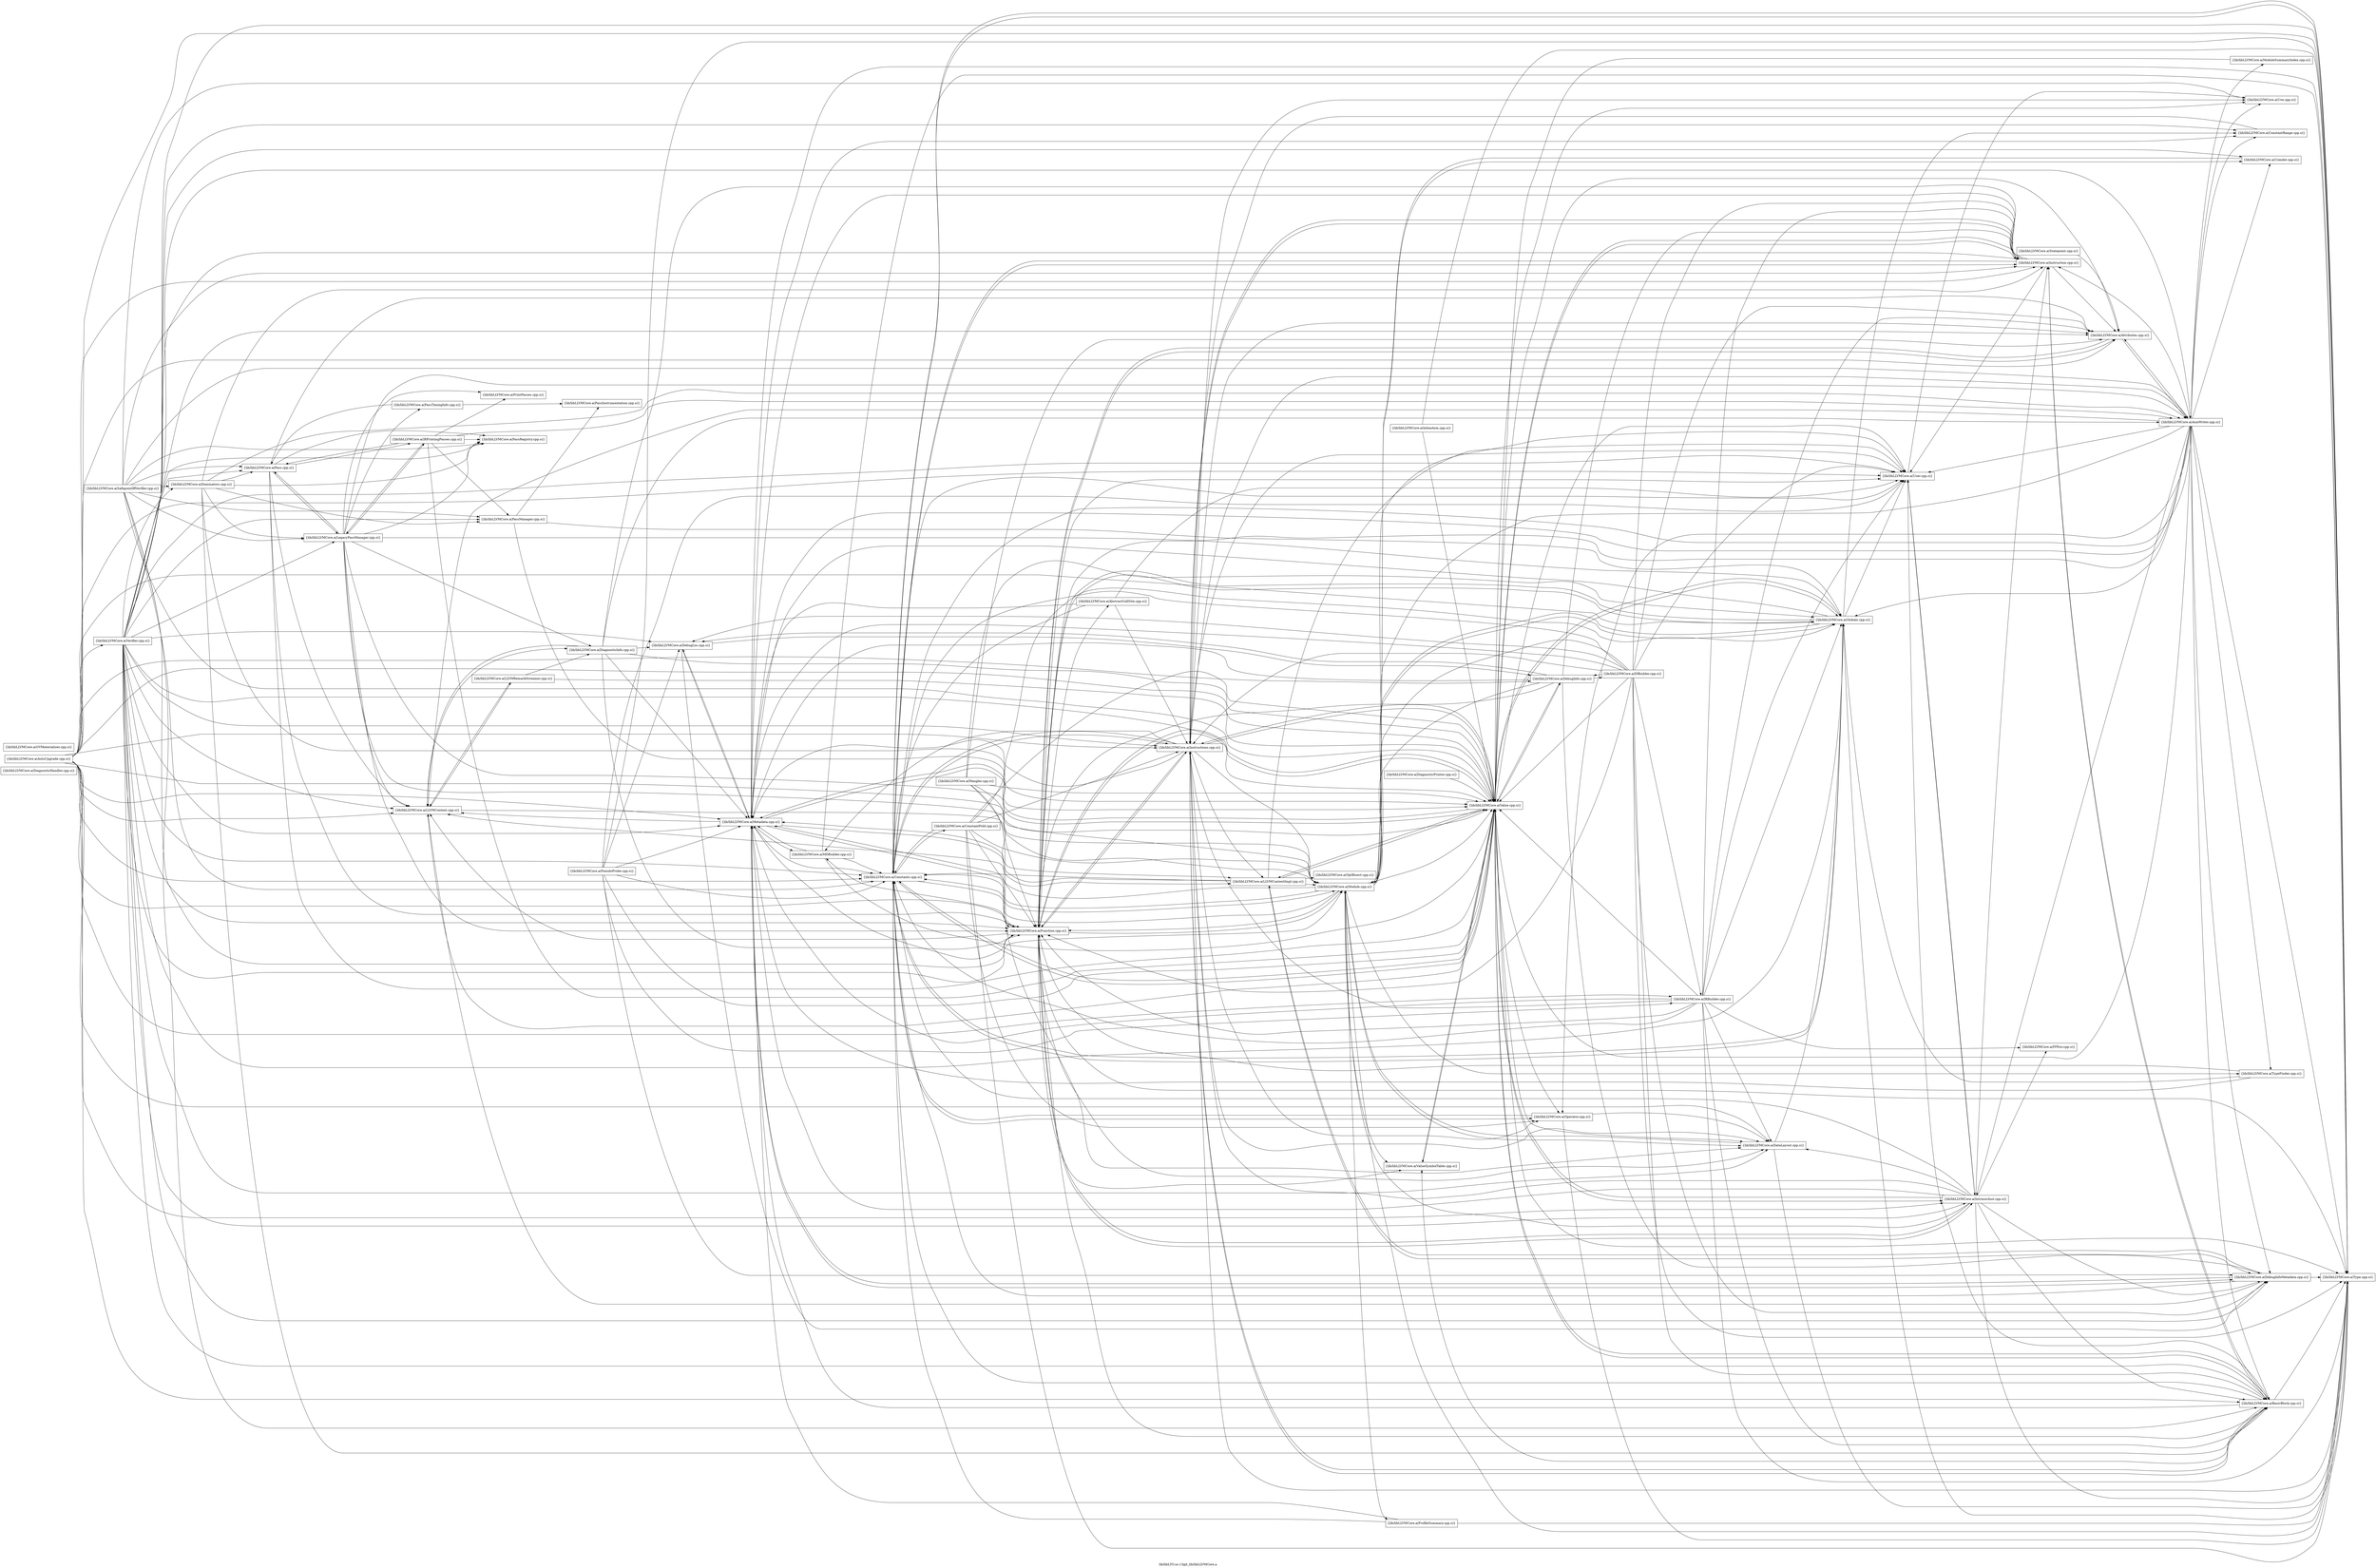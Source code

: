 digraph "lib/libLTO.so.13git_lib/libLLVMCore.a" {
	label="lib/libLTO.so.13git_lib/libLLVMCore.a";
	rankdir=LR;

	Node0x560791eb9638 [shape=record,shape=box,group=0,label="{lib/libLLVMCore.a(DiagnosticHandler.cpp.o)}"];
	Node0x560791ea1c18 [shape=record,shape=box,group=0,label="{lib/libLLVMCore.a(LLVMContext.cpp.o)}"];
	Node0x560791ea1c18 -> Node0x560791eaa098;
	Node0x560791ea1c18 -> Node0x560791ea0a98;
	Node0x560791ea1c18 -> Node0x560791ea1128;
	Node0x560791ea2a78 [shape=record,shape=box,group=0,label="{lib/libLLVMCore.a(Module.cpp.o)}"];
	Node0x560791ea2a78 -> Node0x560791eb56c8;
	Node0x560791ea2a78 -> Node0x560791ebb4d8;
	Node0x560791ea2a78 -> Node0x560791ebc298;
	Node0x560791ea2a78 -> Node0x560791eadb58;
	Node0x560791ea2a78 -> Node0x560791eac668;
	Node0x560791ea2a78 -> Node0x560791ea1c18;
	Node0x560791ea2a78 -> Node0x560791ea3bf8;
	Node0x560791ea2a78 -> Node0x560791e974e8;
	Node0x560791ea2a78 -> Node0x560791e97d58;
	Node0x560791ea2a78 -> Node0x560791eae008;
	Node0x560791ea2a78 -> Node0x560791eaa7c8;
	Node0x560791ea2a78 -> Node0x560791eaafe8;
	Node0x560791ea2a78 -> Node0x560791eaae58;
	Node0x560791ea0908 [shape=record,shape=box,group=0,label="{lib/libLLVMCore.a(LegacyPassManager.cpp.o)}"];
	Node0x560791ea0908 -> Node0x560791e9b6d8;
	Node0x560791ea0908 -> Node0x560791eaa098;
	Node0x560791ea0908 -> Node0x560791eadb58;
	Node0x560791ea0908 -> Node0x560791eac668;
	Node0x560791ea0908 -> Node0x560791ea1c18;
	Node0x560791ea0908 -> Node0x560791e9f828;
	Node0x560791ea0908 -> Node0x560791ea2a78;
	Node0x560791ea0908 -> Node0x560791e986b8;
	Node0x560791ea0908 -> Node0x560791e99b08;
	Node0x560791ea0908 -> Node0x560791e965e8;
	Node0x560791ea0908 -> Node0x560791e958c8;
	Node0x560791ea0908 -> Node0x560791eaafe8;
	Node0x560791e986b8 [shape=record,shape=box,group=0,label="{lib/libLLVMCore.a(Pass.cpp.o)}"];
	Node0x560791e986b8 -> Node0x560791e9af58;
	Node0x560791e986b8 -> Node0x560791eadb58;
	Node0x560791e986b8 -> Node0x560791ea1c18;
	Node0x560791e986b8 -> Node0x560791ea0908;
	Node0x560791e986b8 -> Node0x560791e9f828;
	Node0x560791e986b8 -> Node0x560791e99b08;
	Node0x560791e986b8 -> Node0x560791eaafe8;
	Node0x560791eaafe8 [shape=record,shape=box,group=0,label="{lib/libLLVMCore.a(Value.cpp.o)}"];
	Node0x560791eaafe8 -> Node0x560791e9af58;
	Node0x560791eaafe8 -> Node0x560791eb53a8;
	Node0x560791eaafe8 -> Node0x560791ebb4d8;
	Node0x560791eaafe8 -> Node0x560791ebc298;
	Node0x560791eaafe8 -> Node0x560791ebcf68;
	Node0x560791eaafe8 -> Node0x560791eadb58;
	Node0x560791eaafe8 -> Node0x560791eac668;
	Node0x560791eaafe8 -> Node0x560791ea8338;
	Node0x560791eaafe8 -> Node0x560791ea6f88;
	Node0x560791eaafe8 -> Node0x560791ea7758;
	Node0x560791eaafe8 -> Node0x560791ea1c18;
	Node0x560791eaafe8 -> Node0x560791ea0a98;
	Node0x560791eaafe8 -> Node0x560791ea3bf8;
	Node0x560791eaafe8 -> Node0x560791e98c08;
	Node0x560791eaafe8 -> Node0x560791e97d58;
	Node0x560791eaafe8 -> Node0x560791ea96e8;
	Node0x560791eaafe8 -> Node0x560791eaa7c8;
	Node0x560791eaafe8 -> Node0x560791eaae58;
	Node0x560791e9af58 [shape=record,shape=box,group=0,label="{lib/libLLVMCore.a(Attributes.cpp.o)}"];
	Node0x560791e9af58 -> Node0x560791e9b6d8;
	Node0x560791e9af58 -> Node0x560791eadb58;
	Node0x560791ebb4d8 [shape=record,shape=box,group=0,label="{lib/libLLVMCore.a(Constants.cpp.o)}"];
	Node0x560791ebb4d8 -> Node0x560791ebc248;
	Node0x560791ebb4d8 -> Node0x560791eadb58;
	Node0x560791ebb4d8 -> Node0x560791eac668;
	Node0x560791ebb4d8 -> Node0x560791ea8338;
	Node0x560791ebb4d8 -> Node0x560791ea6f88;
	Node0x560791ebb4d8 -> Node0x560791e98c08;
	Node0x560791ebb4d8 -> Node0x560791e97d58;
	Node0x560791ebb4d8 -> Node0x560791eaa7c8;
	Node0x560791ebb4d8 -> Node0x560791eaafe8;
	Node0x560791ea4378 [shape=record,shape=box,group=0,label="{lib/libLLVMCore.a(Mangler.cpp.o)}"];
	Node0x560791ea4378 -> Node0x560791e9af58;
	Node0x560791ea4378 -> Node0x560791ebc298;
	Node0x560791ea4378 -> Node0x560791eadb58;
	Node0x560791ea4378 -> Node0x560791eac668;
	Node0x560791ea4378 -> Node0x560791ea2a78;
	Node0x560791ea4378 -> Node0x560791eaafe8;
	Node0x560791ea3bf8 [shape=record,shape=box,group=0,label="{lib/libLLVMCore.a(Metadata.cpp.o)}"];
	Node0x560791ea3bf8 -> Node0x560791ebb2a8;
	Node0x560791ea3bf8 -> Node0x560791ebb4d8;
	Node0x560791ea3bf8 -> Node0x560791eb8f08;
	Node0x560791ea3bf8 -> Node0x560791eb9368;
	Node0x560791ea3bf8 -> Node0x560791ea1c18;
	Node0x560791ea3bf8 -> Node0x560791ea0a98;
	Node0x560791ea3bf8 -> Node0x560791ea3ec8;
	Node0x560791ea3bf8 -> Node0x560791ea2a78;
	Node0x560791ea3bf8 -> Node0x560791e97d58;
	Node0x560791ea3bf8 -> Node0x560791eaafe8;
	Node0x560791ebc298 [shape=record,shape=box,group=0,label="{lib/libLLVMCore.a(DataLayout.cpp.o)}"];
	Node0x560791ebc298 -> Node0x560791eac668;
	Node0x560791ebc298 -> Node0x560791ea2a78;
	Node0x560791ebc298 -> Node0x560791e97d58;
	Node0x560791eaa098 [shape=record,shape=box,group=0,label="{lib/libLLVMCore.a(DiagnosticInfo.cpp.o)}"];
	Node0x560791eaa098 -> Node0x560791e9b6d8;
	Node0x560791eaa098 -> Node0x560791eb9368;
	Node0x560791eaa098 -> Node0x560791eadb58;
	Node0x560791eaa098 -> Node0x560791ea8338;
	Node0x560791eaa098 -> Node0x560791ea1c18;
	Node0x560791eaa098 -> Node0x560791ea3bf8;
	Node0x560791eaa098 -> Node0x560791eaafe8;
	Node0x560791eadb58 [shape=record,shape=box,group=0,label="{lib/libLLVMCore.a(Function.cpp.o)}"];
	Node0x560791eadb58 -> Node0x560791e9af58;
	Node0x560791eadb58 -> Node0x560791eb53a8;
	Node0x560791eadb58 -> Node0x560791ebb4d8;
	Node0x560791eadb58 -> Node0x560791ebc298;
	Node0x560791eadb58 -> Node0x560791ead568;
	Node0x560791eadb58 -> Node0x560791eac668;
	Node0x560791eadb58 -> Node0x560791ea6f88;
	Node0x560791eadb58 -> Node0x560791ea7758;
	Node0x560791eadb58 -> Node0x560791ea1c18;
	Node0x560791eadb58 -> Node0x560791ea3ec8;
	Node0x560791eadb58 -> Node0x560791ea3bf8;
	Node0x560791eadb58 -> Node0x560791ea2a78;
	Node0x560791eadb58 -> Node0x560791e97d58;
	Node0x560791eadb58 -> Node0x560791eaa7c8;
	Node0x560791eadb58 -> Node0x560791eaafe8;
	Node0x560791eadb58 -> Node0x560791eaae58;
	Node0x560791eac668 [shape=record,shape=box,group=0,label="{lib/libLLVMCore.a(Globals.cpp.o)}"];
	Node0x560791eac668 -> Node0x560791ebb2a8;
	Node0x560791eac668 -> Node0x560791ebb4d8;
	Node0x560791eac668 -> Node0x560791eadb58;
	Node0x560791eac668 -> Node0x560791ea3bf8;
	Node0x560791eac668 -> Node0x560791ea2a78;
	Node0x560791eac668 -> Node0x560791e97d58;
	Node0x560791eac668 -> Node0x560791eaa7c8;
	Node0x560791eac668 -> Node0x560791eaafe8;
	Node0x560791eabf38 [shape=record,shape=box,group=0,label="{lib/libLLVMCore.a(IRBuilder.cpp.o)}"];
	Node0x560791eabf38 -> Node0x560791e9af58;
	Node0x560791eabf38 -> Node0x560791eb53a8;
	Node0x560791eabf38 -> Node0x560791ebb4d8;
	Node0x560791eabf38 -> Node0x560791ebc298;
	Node0x560791eabf38 -> Node0x560791eadb58;
	Node0x560791eabf38 -> Node0x560791eac668;
	Node0x560791eabf38 -> Node0x560791ea7438;
	Node0x560791eabf38 -> Node0x560791ea8338;
	Node0x560791eabf38 -> Node0x560791ea6f88;
	Node0x560791eabf38 -> Node0x560791ea3bf8;
	Node0x560791eabf38 -> Node0x560791e97d58;
	Node0x560791eabf38 -> Node0x560791eaa7c8;
	Node0x560791eabf38 -> Node0x560791eaafe8;
	Node0x560791ea7bb8 [shape=record,shape=box,group=0,label="{lib/libLLVMCore.a(InlineAsm.cpp.o)}"];
	Node0x560791ea7bb8 -> Node0x560791e97d58;
	Node0x560791ea7bb8 -> Node0x560791eaafe8;
	Node0x560791ea8338 [shape=record,shape=box,group=0,label="{lib/libLLVMCore.a(Instruction.cpp.o)}"];
	Node0x560791ea8338 -> Node0x560791e9af58;
	Node0x560791ea8338 -> Node0x560791eb53a8;
	Node0x560791ea8338 -> Node0x560791ebb4d8;
	Node0x560791ea8338 -> Node0x560791ea6f88;
	Node0x560791ea8338 -> Node0x560791ea3bf8;
	Node0x560791ea8338 -> Node0x560791eaa7c8;
	Node0x560791ea8338 -> Node0x560791eaafe8;
	Node0x560791ea6f88 [shape=record,shape=box,group=0,label="{lib/libLLVMCore.a(Instructions.cpp.o)}"];
	Node0x560791ea6f88 -> Node0x560791e9af58;
	Node0x560791ea6f88 -> Node0x560791eb53a8;
	Node0x560791ea6f88 -> Node0x560791ebb4d8;
	Node0x560791ea6f88 -> Node0x560791ebc298;
	Node0x560791ea6f88 -> Node0x560791eadb58;
	Node0x560791ea6f88 -> Node0x560791ea8338;
	Node0x560791ea6f88 -> Node0x560791ea0a98;
	Node0x560791ea6f88 -> Node0x560791ea3ec8;
	Node0x560791ea6f88 -> Node0x560791ea3bf8;
	Node0x560791ea6f88 -> Node0x560791ea2a78;
	Node0x560791ea6f88 -> Node0x560791e98c08;
	Node0x560791ea6f88 -> Node0x560791e97d58;
	Node0x560791ea6f88 -> Node0x560791ea96e8;
	Node0x560791ea6f88 -> Node0x560791eaa7c8;
	Node0x560791ea6f88 -> Node0x560791eaafe8;
	Node0x560791e97d58 [shape=record,shape=box,group=0,label="{lib/libLLVMCore.a(Type.cpp.o)}"];
	Node0x560791e97d58 -> Node0x560791ebb4d8;
	Node0x560791eaa7c8 [shape=record,shape=box,group=0,label="{lib/libLLVMCore.a(User.cpp.o)}"];
	Node0x560791eaa7c8 -> Node0x560791ea7758;
	Node0x560791eaa7c8 -> Node0x560791ea96e8;
	Node0x560791eb53a8 [shape=record,shape=box,group=0,label="{lib/libLLVMCore.a(BasicBlock.cpp.o)}"];
	Node0x560791eb53a8 -> Node0x560791ebb4d8;
	Node0x560791eb53a8 -> Node0x560791ea8338;
	Node0x560791eb53a8 -> Node0x560791ea6f88;
	Node0x560791eb53a8 -> Node0x560791ea3bf8;
	Node0x560791eb53a8 -> Node0x560791e97d58;
	Node0x560791eb53a8 -> Node0x560791eaa7c8;
	Node0x560791eb53a8 -> Node0x560791eaafe8;
	Node0x560791eb53a8 -> Node0x560791eaae58;
	Node0x560791ea7758 [shape=record,shape=box,group=0,label="{lib/libLLVMCore.a(IntrinsicInst.cpp.o)}"];
	Node0x560791ea7758 -> Node0x560791eb53a8;
	Node0x560791ea7758 -> Node0x560791ebb4d8;
	Node0x560791ea7758 -> Node0x560791ebc298;
	Node0x560791ea7758 -> Node0x560791eb8f08;
	Node0x560791ea7758 -> Node0x560791eadb58;
	Node0x560791ea7758 -> Node0x560791ea7438;
	Node0x560791ea7758 -> Node0x560791ea8338;
	Node0x560791ea7758 -> Node0x560791ea6f88;
	Node0x560791ea7758 -> Node0x560791ea3bf8;
	Node0x560791ea7758 -> Node0x560791ea2a78;
	Node0x560791ea7758 -> Node0x560791e97d58;
	Node0x560791ea7758 -> Node0x560791eaa7c8;
	Node0x560791ea7758 -> Node0x560791eaafe8;
	Node0x560791e98c08 [shape=record,shape=box,group=0,label="{lib/libLLVMCore.a(Operator.cpp.o)}"];
	Node0x560791e98c08 -> Node0x560791ebb4d8;
	Node0x560791e98c08 -> Node0x560791ebc298;
	Node0x560791e98c08 -> Node0x560791e97d58;
	Node0x560791eb8f08 [shape=record,shape=box,group=0,label="{lib/libLLVMCore.a(DebugInfoMetadata.cpp.o)}"];
	Node0x560791eb8f08 -> Node0x560791ebb4d8;
	Node0x560791eb8f08 -> Node0x560791ea1c18;
	Node0x560791eb8f08 -> Node0x560791ea0a98;
	Node0x560791eb8f08 -> Node0x560791ea3bf8;
	Node0x560791eb8f08 -> Node0x560791e97d58;
	Node0x560791ebb2a8 [shape=record,shape=box,group=0,label="{lib/libLLVMCore.a(ConstantRange.cpp.o)}"];
	Node0x560791ebb2a8 -> Node0x560791ea6f88;
	Node0x560791e99b08 [shape=record,shape=box,group=0,label="{lib/libLLVMCore.a(PassRegistry.cpp.o)}"];
	Node0x560791eb9368 [shape=record,shape=box,group=0,label="{lib/libLLVMCore.a(DebugLoc.cpp.o)}"];
	Node0x560791eb9368 -> Node0x560791ebcf68;
	Node0x560791eb9368 -> Node0x560791eb8f08;
	Node0x560791eb9368 -> Node0x560791ea3bf8;
	Node0x560791eae2d8 [shape=record,shape=box,group=0,label="{lib/libLLVMCore.a(Dominators.cpp.o)}"];
	Node0x560791eae2d8 -> Node0x560791e9b6d8;
	Node0x560791eae2d8 -> Node0x560791eb53a8;
	Node0x560791eae2d8 -> Node0x560791ea8338;
	Node0x560791eae2d8 -> Node0x560791ea0908;
	Node0x560791eae2d8 -> Node0x560791e986b8;
	Node0x560791eae2d8 -> Node0x560791e9a238;
	Node0x560791eae2d8 -> Node0x560791e99b08;
	Node0x560791eae2d8 -> Node0x560791eaafe8;
	Node0x560791ea96e8 [shape=record,shape=box,group=0,label="{lib/libLLVMCore.a(Use.cpp.o)}"];
	Node0x560791e9e518 [shape=record,shape=box,group=0,label="{lib/libLLVMCore.a(AutoUpgrade.cpp.o)}"];
	Node0x560791e9e518 -> Node0x560791e9af58;
	Node0x560791e9e518 -> Node0x560791eb53a8;
	Node0x560791e9e518 -> Node0x560791ebb4d8;
	Node0x560791e9e518 -> Node0x560791ebc298;
	Node0x560791e9e518 -> Node0x560791ebcf68;
	Node0x560791e9e518 -> Node0x560791eadb58;
	Node0x560791e9e518 -> Node0x560791eac668;
	Node0x560791e9e518 -> Node0x560791eabf38;
	Node0x560791e9e518 -> Node0x560791ea8338;
	Node0x560791e9e518 -> Node0x560791ea6f88;
	Node0x560791e9e518 -> Node0x560791ea7758;
	Node0x560791e9e518 -> Node0x560791ea1c18;
	Node0x560791e9e518 -> Node0x560791ea3bf8;
	Node0x560791e9e518 -> Node0x560791ea2a78;
	Node0x560791e9e518 -> Node0x560791e97d58;
	Node0x560791e9e518 -> Node0x560791eaa7c8;
	Node0x560791e9e518 -> Node0x560791eaafe8;
	Node0x560791e9e518 -> Node0x560791eab628;
	Node0x560791ebcf68 [shape=record,shape=box,group=0,label="{lib/libLLVMCore.a(DebugInfo.cpp.o)}"];
	Node0x560791ebcf68 -> Node0x560791ebd2d8;
	Node0x560791ebcf68 -> Node0x560791eb8f08;
	Node0x560791ebcf68 -> Node0x560791eb9368;
	Node0x560791ebcf68 -> Node0x560791eadb58;
	Node0x560791ebcf68 -> Node0x560791ea8338;
	Node0x560791ebcf68 -> Node0x560791ea3bf8;
	Node0x560791ebcf68 -> Node0x560791ea2a78;
	Node0x560791ebcf68 -> Node0x560791eaafe8;
	Node0x560791eacd98 [shape=record,shape=box,group=0,label="{lib/libLLVMCore.a(GVMaterializer.cpp.o)}"];
	Node0x560791eba768 [shape=record,shape=box,group=0,label="{lib/libLLVMCore.a(ModuleSummaryIndex.cpp.o)}"];
	Node0x560791eba768 -> Node0x560791eaafe8;
	Node0x560791eab628 [shape=record,shape=box,group=0,label="{lib/libLLVMCore.a(Verifier.cpp.o)}"];
	Node0x560791eab628 -> Node0x560791e9af58;
	Node0x560791eab628 -> Node0x560791e9b6d8;
	Node0x560791eab628 -> Node0x560791eb53a8;
	Node0x560791eab628 -> Node0x560791eb56c8;
	Node0x560791eab628 -> Node0x560791ebb2a8;
	Node0x560791eab628 -> Node0x560791ebb4d8;
	Node0x560791eab628 -> Node0x560791ebc298;
	Node0x560791eab628 -> Node0x560791eb8f08;
	Node0x560791eab628 -> Node0x560791eb9368;
	Node0x560791eab628 -> Node0x560791eae2d8;
	Node0x560791eab628 -> Node0x560791eadb58;
	Node0x560791eab628 -> Node0x560791eac668;
	Node0x560791eab628 -> Node0x560791ea8338;
	Node0x560791eab628 -> Node0x560791ea6f88;
	Node0x560791eab628 -> Node0x560791ea7758;
	Node0x560791eab628 -> Node0x560791ea1c18;
	Node0x560791eab628 -> Node0x560791ea0908;
	Node0x560791eab628 -> Node0x560791ea3bf8;
	Node0x560791eab628 -> Node0x560791ea2a78;
	Node0x560791eab628 -> Node0x560791e986b8;
	Node0x560791eab628 -> Node0x560791e9a238;
	Node0x560791eab628 -> Node0x560791e99b08;
	Node0x560791eab628 -> Node0x560791e97d58;
	Node0x560791eab628 -> Node0x560791eaa7c8;
	Node0x560791eab628 -> Node0x560791eaafe8;
	Node0x560791e9b6d8 [shape=record,shape=box,group=0,label="{lib/libLLVMCore.a(AsmWriter.cpp.o)}"];
	Node0x560791e9b6d8 -> Node0x560791e9af58;
	Node0x560791e9b6d8 -> Node0x560791eb53a8;
	Node0x560791e9b6d8 -> Node0x560791eb56c8;
	Node0x560791e9b6d8 -> Node0x560791ebb2a8;
	Node0x560791e9b6d8 -> Node0x560791ebb4d8;
	Node0x560791e9b6d8 -> Node0x560791eb8f08;
	Node0x560791e9b6d8 -> Node0x560791eadb58;
	Node0x560791e9b6d8 -> Node0x560791eac668;
	Node0x560791e9b6d8 -> Node0x560791ea8338;
	Node0x560791e9b6d8 -> Node0x560791ea6f88;
	Node0x560791e9b6d8 -> Node0x560791ea7758;
	Node0x560791e9b6d8 -> Node0x560791ea1c18;
	Node0x560791e9b6d8 -> Node0x560791ea3bf8;
	Node0x560791e9b6d8 -> Node0x560791ea2a78;
	Node0x560791e9b6d8 -> Node0x560791eba768;
	Node0x560791e9b6d8 -> Node0x560791e98c08;
	Node0x560791e9b6d8 -> Node0x560791e97d58;
	Node0x560791e9b6d8 -> Node0x560791eae008;
	Node0x560791e9b6d8 -> Node0x560791ea96e8;
	Node0x560791e9b6d8 -> Node0x560791eaa7c8;
	Node0x560791e9b6d8 -> Node0x560791eaafe8;
	Node0x560791eb56c8 [shape=record,shape=box,group=0,label="{lib/libLLVMCore.a(Comdat.cpp.o)}"];
	Node0x560791eb56c8 -> Node0x560791ea2a78;
	Node0x560791eae008 [shape=record,shape=box,group=0,label="{lib/libLLVMCore.a(TypeFinder.cpp.o)}"];
	Node0x560791eae008 -> Node0x560791eadb58;
	Node0x560791eae008 -> Node0x560791eac668;
	Node0x560791eae008 -> Node0x560791ea3bf8;
	Node0x560791eaae58 [shape=record,shape=box,group=0,label="{lib/libLLVMCore.a(ValueSymbolTable.cpp.o)}"];
	Node0x560791eaae58 -> Node0x560791eaafe8;
	Node0x560791ebc248 [shape=record,shape=box,group=0,label="{lib/libLLVMCore.a(ConstantFold.cpp.o)}"];
	Node0x560791ebc248 -> Node0x560791ebb4d8;
	Node0x560791ebc248 -> Node0x560791eadb58;
	Node0x560791ebc248 -> Node0x560791eac668;
	Node0x560791ebc248 -> Node0x560791ea6f88;
	Node0x560791ebc248 -> Node0x560791ea2a78;
	Node0x560791ebc248 -> Node0x560791e98c08;
	Node0x560791ebc248 -> Node0x560791e97d58;
	Node0x560791ebc248 -> Node0x560791eaafe8;
	Node0x560791ebd2d8 [shape=record,shape=box,group=0,label="{lib/libLLVMCore.a(DIBuilder.cpp.o)}"];
	Node0x560791ebd2d8 -> Node0x560791e9af58;
	Node0x560791ebd2d8 -> Node0x560791eb53a8;
	Node0x560791ebd2d8 -> Node0x560791ebb4d8;
	Node0x560791ebd2d8 -> Node0x560791ebcf68;
	Node0x560791ebd2d8 -> Node0x560791eb8f08;
	Node0x560791ebd2d8 -> Node0x560791eb9368;
	Node0x560791ebd2d8 -> Node0x560791eadb58;
	Node0x560791ebd2d8 -> Node0x560791eabf38;
	Node0x560791ebd2d8 -> Node0x560791ea8338;
	Node0x560791ebd2d8 -> Node0x560791ea6f88;
	Node0x560791ebd2d8 -> Node0x560791ea3bf8;
	Node0x560791ebd2d8 -> Node0x560791ea2a78;
	Node0x560791ebd2d8 -> Node0x560791e97d58;
	Node0x560791ebd2d8 -> Node0x560791eaa7c8;
	Node0x560791ebd2d8 -> Node0x560791eaafe8;
	Node0x560791ea0a98 [shape=record,shape=box,group=0,label="{lib/libLLVMCore.a(LLVMContextImpl.cpp.o)}"];
	Node0x560791ea0a98 -> Node0x560791ebb4d8;
	Node0x560791ea0a98 -> Node0x560791eb8f08;
	Node0x560791ea0a98 -> Node0x560791ea3bf8;
	Node0x560791ea0a98 -> Node0x560791ea2a78;
	Node0x560791ea0a98 -> Node0x560791e97ee8;
	Node0x560791ea0a98 -> Node0x560791eaa7c8;
	Node0x560791ea0a98 -> Node0x560791eaafe8;
	Node0x560791ea9918 [shape=record,shape=box,group=0,label="{lib/libLLVMCore.a(DiagnosticPrinter.cpp.o)}"];
	Node0x560791ea9918 -> Node0x560791eaafe8;
	Node0x560791e9a238 [shape=record,shape=box,group=0,label="{lib/libLLVMCore.a(PassManager.cpp.o)}"];
	Node0x560791e9a238 -> Node0x560791eac668;
	Node0x560791e9a238 -> Node0x560791e995b8;
	Node0x560791e9a238 -> Node0x560791eaafe8;
	Node0x560791ead568 [shape=record,shape=box,group=0,label="{lib/libLLVMCore.a(AbstractCallSite.cpp.o)}"];
	Node0x560791ead568 -> Node0x560791ebb4d8;
	Node0x560791ead568 -> Node0x560791ea6f88;
	Node0x560791ead568 -> Node0x560791ea3bf8;
	Node0x560791ead568 -> Node0x560791eaa7c8;
	Node0x560791ea3ec8 [shape=record,shape=box,group=0,label="{lib/libLLVMCore.a(MDBuilder.cpp.o)}"];
	Node0x560791ea3ec8 -> Node0x560791ebb4d8;
	Node0x560791ea3ec8 -> Node0x560791ea3bf8;
	Node0x560791ea3ec8 -> Node0x560791e97d58;
	Node0x560791ea3ec8 -> Node0x560791eaafe8;
	Node0x560791ea7438 [shape=record,shape=box,group=0,label="{lib/libLLVMCore.a(FPEnv.cpp.o)}"];
	Node0x560791ea1128 [shape=record,shape=box,group=0,label="{lib/libLLVMCore.a(LLVMRemarkStreamer.cpp.o)}"];
	Node0x560791ea1128 -> Node0x560791eaa098;
	Node0x560791ea1128 -> Node0x560791ea1c18;
	Node0x560791ea1128 -> Node0x560791eaafe8;
	Node0x560791e97ee8 [shape=record,shape=box,group=0,label="{lib/libLLVMCore.a(OptBisect.cpp.o)}"];
	Node0x560791e9f828 [shape=record,shape=box,group=0,label="{lib/libLLVMCore.a(IRPrintingPasses.cpp.o)}"];
	Node0x560791e9f828 -> Node0x560791e9b6d8;
	Node0x560791e9f828 -> Node0x560791ea0908;
	Node0x560791e9f828 -> Node0x560791e986b8;
	Node0x560791e9f828 -> Node0x560791e9a238;
	Node0x560791e9f828 -> Node0x560791e99b08;
	Node0x560791e9f828 -> Node0x560791e958c8;
	Node0x560791e9f828 -> Node0x560791eaafe8;
	Node0x560791e965e8 [shape=record,shape=box,group=0,label="{lib/libLLVMCore.a(PassTimingInfo.cpp.o)}"];
	Node0x560791e965e8 -> Node0x560791e986b8;
	Node0x560791e965e8 -> Node0x560791e995b8;
	Node0x560791e958c8 [shape=record,shape=box,group=0,label="{lib/libLLVMCore.a(PrintPasses.cpp.o)}"];
	Node0x560791e974e8 [shape=record,shape=box,group=0,label="{lib/libLLVMCore.a(ProfileSummary.cpp.o)}"];
	Node0x560791e974e8 -> Node0x560791ebb4d8;
	Node0x560791e974e8 -> Node0x560791ea3bf8;
	Node0x560791e974e8 -> Node0x560791e97d58;
	Node0x560791e995b8 [shape=record,shape=box,group=0,label="{lib/libLLVMCore.a(PassInstrumentation.cpp.o)}"];
	Node0x560791eaf598 [shape=record,shape=box,group=0,label="{lib/libLLVMCore.a(Statepoint.cpp.o)}"];
	Node0x560791eaf598 -> Node0x560791e9af58;
	Node0x560791eb08f8 [shape=record,shape=box,group=0,label="{lib/libLLVMCore.a(SafepointIRVerifier.cpp.o)}"];
	Node0x560791eb08f8 -> Node0x560791e9b6d8;
	Node0x560791eb08f8 -> Node0x560791eb53a8;
	Node0x560791eb08f8 -> Node0x560791ebb4d8;
	Node0x560791eb08f8 -> Node0x560791eae2d8;
	Node0x560791eb08f8 -> Node0x560791eadb58;
	Node0x560791eb08f8 -> Node0x560791ea8338;
	Node0x560791eb08f8 -> Node0x560791ea0908;
	Node0x560791eb08f8 -> Node0x560791e986b8;
	Node0x560791eb08f8 -> Node0x560791e9a238;
	Node0x560791eb08f8 -> Node0x560791e99b08;
	Node0x560791eb08f8 -> Node0x560791ea96e8;
	Node0x560791eb08f8 -> Node0x560791eaafe8;
	Node0x560791ea08b8 [shape=record,shape=box,group=0,label="{lib/libLLVMCore.a(PseudoProbe.cpp.o)}"];
	Node0x560791ea08b8 -> Node0x560791ebb4d8;
	Node0x560791ea08b8 -> Node0x560791eb8f08;
	Node0x560791ea08b8 -> Node0x560791eb9368;
	Node0x560791ea08b8 -> Node0x560791eabf38;
	Node0x560791ea08b8 -> Node0x560791ea3bf8;
	Node0x560791ea08b8 -> Node0x560791e97d58;
	Node0x560791ea08b8 -> Node0x560791eaa7c8;
	Node0x560791ea08b8 -> Node0x560791eaafe8;
}
